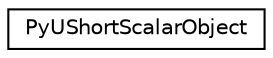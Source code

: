 digraph "Graphical Class Hierarchy"
{
 // LATEX_PDF_SIZE
  edge [fontname="Helvetica",fontsize="10",labelfontname="Helvetica",labelfontsize="10"];
  node [fontname="Helvetica",fontsize="10",shape=record];
  rankdir="LR";
  Node0 [label="PyUShortScalarObject",height=0.2,width=0.4,color="black", fillcolor="white", style="filled",URL="$structPyUShortScalarObject.html",tooltip=" "];
}
